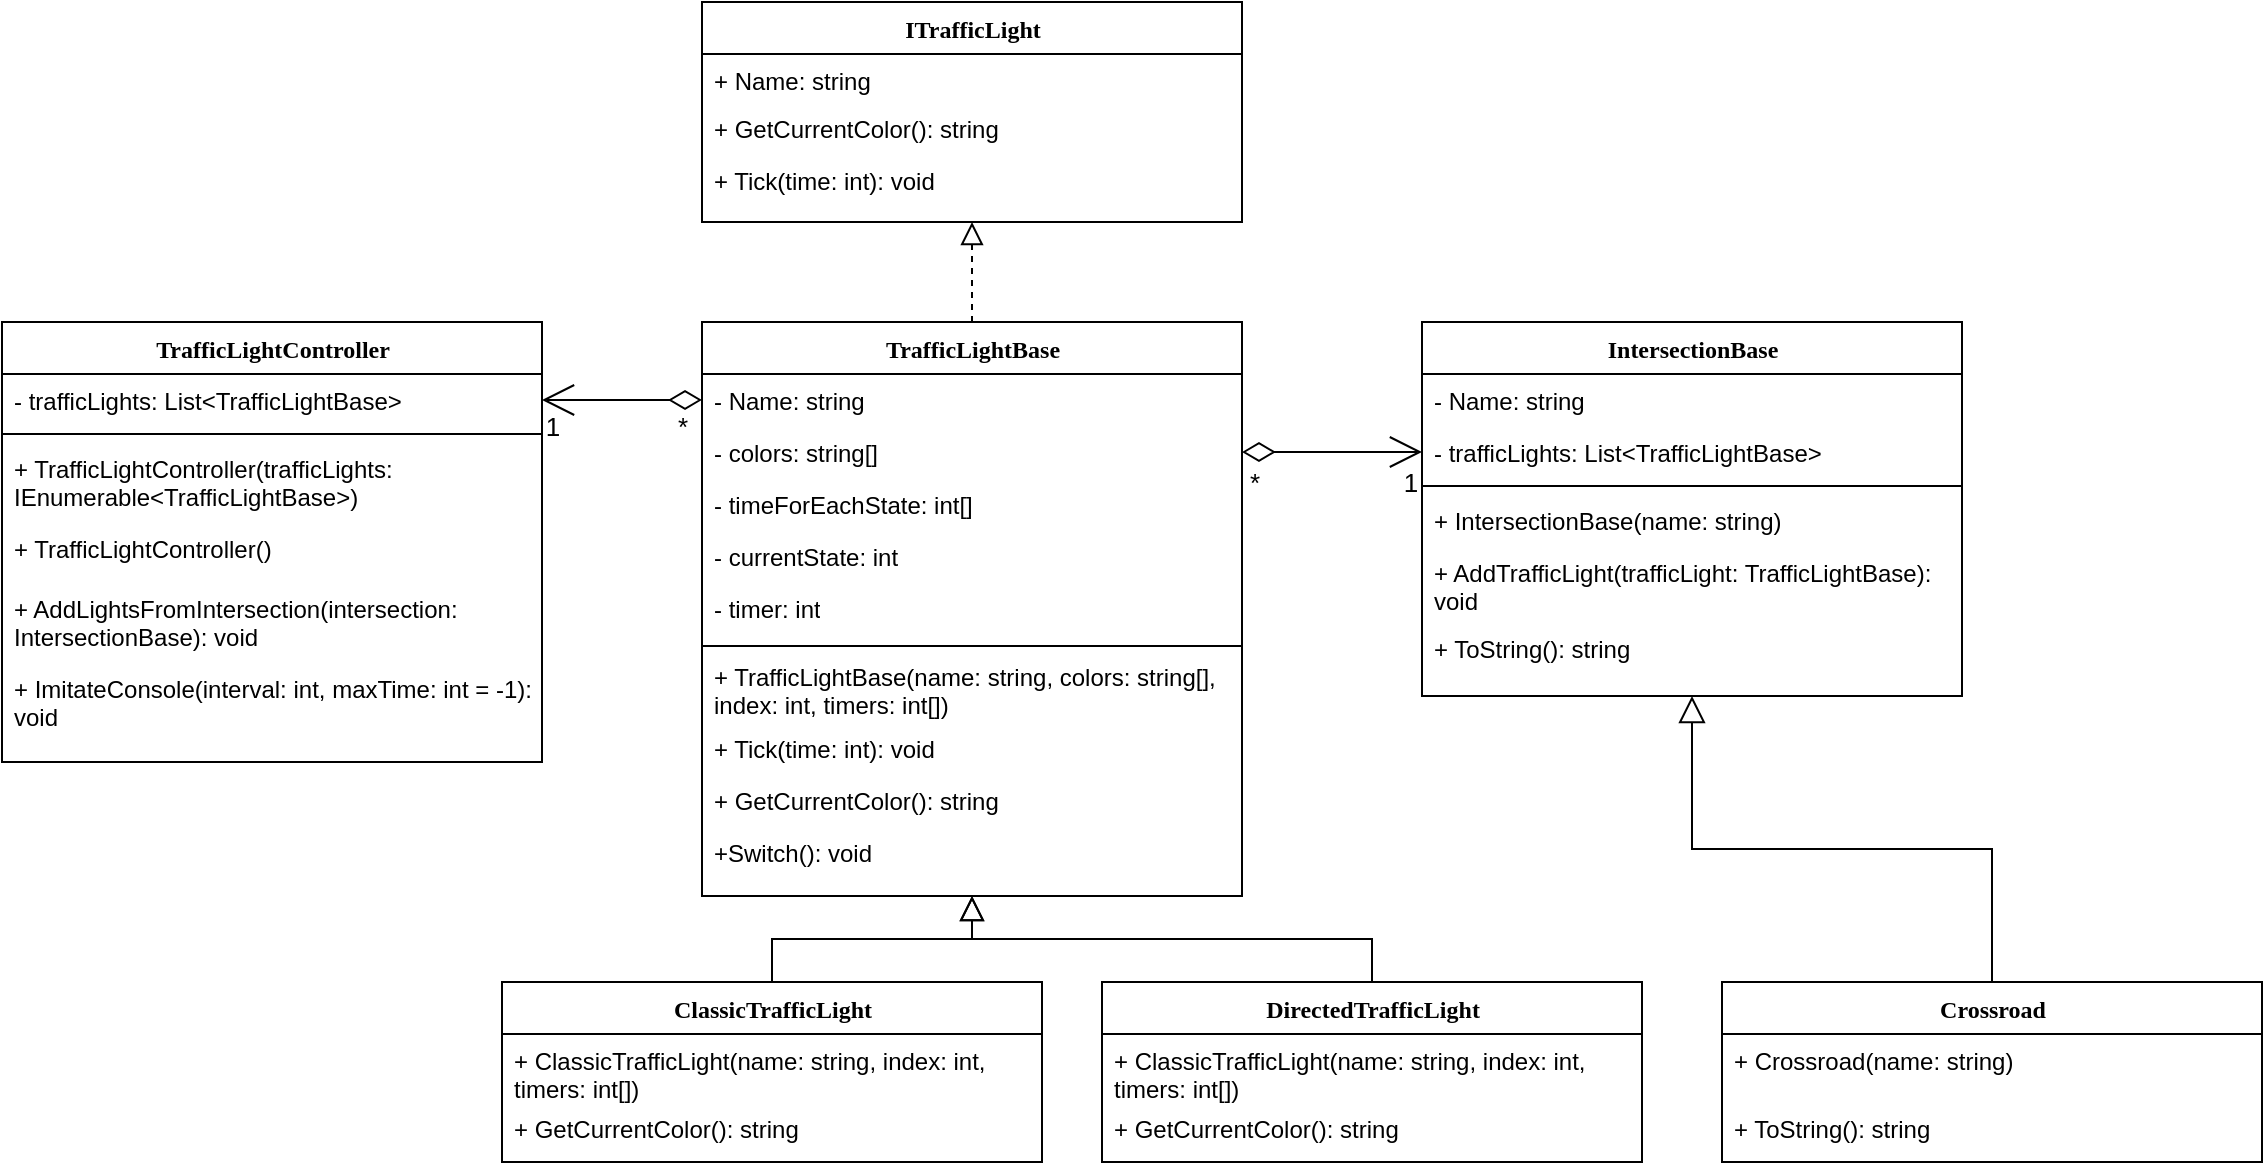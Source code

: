 <mxfile version="21.1.4" type="device">
  <diagram name="Page-1" id="9f46799a-70d6-7492-0946-bef42562c5a5">
    <mxGraphModel dx="2322" dy="1311" grid="1" gridSize="10" guides="1" tooltips="1" connect="1" arrows="1" fold="1" page="1" pageScale="1" pageWidth="1100" pageHeight="850" background="none" math="0" shadow="0">
      <root>
        <mxCell id="0" />
        <mxCell id="1" parent="0" />
        <mxCell id="78961159f06e98e8-17" value="IntersectionBase&lt;br&gt;" style="swimlane;html=1;fontStyle=1;align=center;verticalAlign=top;childLayout=stackLayout;horizontal=1;startSize=26;horizontalStack=0;resizeParent=1;resizeLast=0;collapsible=1;marginBottom=0;swimlaneFillColor=#ffffff;rounded=0;shadow=0;comic=0;labelBackgroundColor=none;strokeWidth=1;fillColor=none;fontFamily=Verdana;fontSize=12" parent="1" vertex="1">
          <mxGeometry x="490" y="190" width="270" height="187" as="geometry" />
        </mxCell>
        <mxCell id="78961159f06e98e8-21" value="- Name: string" style="text;html=1;strokeColor=none;fillColor=none;align=left;verticalAlign=top;spacingLeft=4;spacingRight=4;whiteSpace=wrap;overflow=hidden;rotatable=0;points=[[0,0.5],[1,0.5]];portConstraint=eastwest;" parent="78961159f06e98e8-17" vertex="1">
          <mxGeometry y="26" width="270" height="26" as="geometry" />
        </mxCell>
        <mxCell id="78961159f06e98e8-23" value="- trafficLights: List&amp;lt;TrafficLightBase&amp;gt;&lt;br&gt;" style="text;html=1;strokeColor=none;fillColor=none;align=left;verticalAlign=top;spacingLeft=4;spacingRight=4;whiteSpace=wrap;overflow=hidden;rotatable=0;points=[[0,0.5],[1,0.5]];portConstraint=eastwest;" parent="78961159f06e98e8-17" vertex="1">
          <mxGeometry y="52" width="270" height="26" as="geometry" />
        </mxCell>
        <mxCell id="78961159f06e98e8-19" value="" style="line;html=1;strokeWidth=1;fillColor=none;align=left;verticalAlign=middle;spacingTop=-1;spacingLeft=3;spacingRight=3;rotatable=0;labelPosition=right;points=[];portConstraint=eastwest;" parent="78961159f06e98e8-17" vertex="1">
          <mxGeometry y="78" width="270" height="8" as="geometry" />
        </mxCell>
        <mxCell id="78961159f06e98e8-20" value="+ IntersectionBase(name: string)" style="text;html=1;strokeColor=none;fillColor=none;align=left;verticalAlign=top;spacingLeft=4;spacingRight=4;whiteSpace=wrap;overflow=hidden;rotatable=0;points=[[0,0.5],[1,0.5]];portConstraint=eastwest;" parent="78961159f06e98e8-17" vertex="1">
          <mxGeometry y="86" width="270" height="26" as="geometry" />
        </mxCell>
        <mxCell id="78961159f06e98e8-27" value="+ AddTrafficLight(trafficLight: TrafficLightBase): void" style="text;html=1;strokeColor=none;fillColor=none;align=left;verticalAlign=top;spacingLeft=4;spacingRight=4;whiteSpace=wrap;overflow=hidden;rotatable=0;points=[[0,0.5],[1,0.5]];portConstraint=eastwest;" parent="78961159f06e98e8-17" vertex="1">
          <mxGeometry y="112" width="270" height="38" as="geometry" />
        </mxCell>
        <mxCell id="2yfE7pTy_ydeO9w2PXSl-3" value="+ ToString(): string" style="text;html=1;strokeColor=none;fillColor=none;align=left;verticalAlign=top;spacingLeft=4;spacingRight=4;whiteSpace=wrap;overflow=hidden;rotatable=0;points=[[0,0.5],[1,0.5]];portConstraint=eastwest;" vertex="1" parent="78961159f06e98e8-17">
          <mxGeometry y="150" width="270" height="26" as="geometry" />
        </mxCell>
        <mxCell id="2yfE7pTy_ydeO9w2PXSl-52" style="edgeStyle=orthogonalEdgeStyle;rounded=0;orthogonalLoop=1;jettySize=auto;html=1;exitX=0.5;exitY=0;exitDx=0;exitDy=0;entryX=0.5;entryY=1;entryDx=0;entryDy=0;endArrow=block;endFill=0;dashed=1;endSize=9;" edge="1" parent="1" source="2yfE7pTy_ydeO9w2PXSl-4" target="2yfE7pTy_ydeO9w2PXSl-46">
          <mxGeometry relative="1" as="geometry" />
        </mxCell>
        <mxCell id="2yfE7pTy_ydeO9w2PXSl-4" value="TrafficLightBase          " style="swimlane;html=1;fontStyle=1;align=center;verticalAlign=top;childLayout=stackLayout;horizontal=1;startSize=26;horizontalStack=0;resizeParent=1;resizeLast=0;collapsible=1;marginBottom=0;swimlaneFillColor=#ffffff;rounded=0;shadow=0;comic=0;labelBackgroundColor=none;strokeWidth=1;fillColor=none;fontFamily=Verdana;fontSize=12" vertex="1" parent="1">
          <mxGeometry x="130" y="190" width="270" height="287" as="geometry" />
        </mxCell>
        <mxCell id="2yfE7pTy_ydeO9w2PXSl-5" value="- Name: string" style="text;html=1;strokeColor=none;fillColor=none;align=left;verticalAlign=top;spacingLeft=4;spacingRight=4;whiteSpace=wrap;overflow=hidden;rotatable=0;points=[[0,0.5],[1,0.5]];portConstraint=eastwest;" vertex="1" parent="2yfE7pTy_ydeO9w2PXSl-4">
          <mxGeometry y="26" width="270" height="26" as="geometry" />
        </mxCell>
        <mxCell id="2yfE7pTy_ydeO9w2PXSl-6" value="- colors: string[]" style="text;html=1;strokeColor=none;fillColor=none;align=left;verticalAlign=top;spacingLeft=4;spacingRight=4;whiteSpace=wrap;overflow=hidden;rotatable=0;points=[[0,0.5],[1,0.5]];portConstraint=eastwest;" vertex="1" parent="2yfE7pTy_ydeO9w2PXSl-4">
          <mxGeometry y="52" width="270" height="26" as="geometry" />
        </mxCell>
        <mxCell id="2yfE7pTy_ydeO9w2PXSl-15" value="- timeForEachState: int[]&lt;br&gt;" style="text;html=1;strokeColor=none;fillColor=none;align=left;verticalAlign=top;spacingLeft=4;spacingRight=4;whiteSpace=wrap;overflow=hidden;rotatable=0;points=[[0,0.5],[1,0.5]];portConstraint=eastwest;" vertex="1" parent="2yfE7pTy_ydeO9w2PXSl-4">
          <mxGeometry y="78" width="270" height="26" as="geometry" />
        </mxCell>
        <mxCell id="2yfE7pTy_ydeO9w2PXSl-8" value="- currentState: int" style="text;html=1;strokeColor=none;fillColor=none;align=left;verticalAlign=top;spacingLeft=4;spacingRight=4;whiteSpace=wrap;overflow=hidden;rotatable=0;points=[[0,0.5],[1,0.5]];portConstraint=eastwest;" vertex="1" parent="2yfE7pTy_ydeO9w2PXSl-4">
          <mxGeometry y="104" width="270" height="26" as="geometry" />
        </mxCell>
        <mxCell id="2yfE7pTy_ydeO9w2PXSl-9" value="- timer: int" style="text;html=1;strokeColor=none;fillColor=none;align=left;verticalAlign=top;spacingLeft=4;spacingRight=4;whiteSpace=wrap;overflow=hidden;rotatable=0;points=[[0,0.5],[1,0.5]];portConstraint=eastwest;" vertex="1" parent="2yfE7pTy_ydeO9w2PXSl-4">
          <mxGeometry y="130" width="270" height="30" as="geometry" />
        </mxCell>
        <mxCell id="2yfE7pTy_ydeO9w2PXSl-21" value="" style="line;html=1;strokeWidth=1;fillColor=none;align=left;verticalAlign=middle;spacingTop=-1;spacingLeft=3;spacingRight=3;rotatable=0;labelPosition=right;points=[];portConstraint=eastwest;" vertex="1" parent="2yfE7pTy_ydeO9w2PXSl-4">
          <mxGeometry y="160" width="270" height="4" as="geometry" />
        </mxCell>
        <mxCell id="2yfE7pTy_ydeO9w2PXSl-22" value="+ TrafficLightBase(name: string, colors: string[], index: int, timers: int[])" style="text;html=1;strokeColor=none;fillColor=none;align=left;verticalAlign=top;spacingLeft=4;spacingRight=4;whiteSpace=wrap;overflow=hidden;rotatable=0;points=[[0,0.5],[1,0.5]];portConstraint=eastwest;" vertex="1" parent="2yfE7pTy_ydeO9w2PXSl-4">
          <mxGeometry y="164" width="270" height="36" as="geometry" />
        </mxCell>
        <mxCell id="2yfE7pTy_ydeO9w2PXSl-23" value="+ Tick(time: int): void" style="text;html=1;strokeColor=none;fillColor=none;align=left;verticalAlign=top;spacingLeft=4;spacingRight=4;whiteSpace=wrap;overflow=hidden;rotatable=0;points=[[0,0.5],[1,0.5]];portConstraint=eastwest;" vertex="1" parent="2yfE7pTy_ydeO9w2PXSl-4">
          <mxGeometry y="200" width="270" height="26" as="geometry" />
        </mxCell>
        <mxCell id="2yfE7pTy_ydeO9w2PXSl-24" value="+ GetCurrentColor(): string" style="text;html=1;strokeColor=none;fillColor=none;align=left;verticalAlign=top;spacingLeft=4;spacingRight=4;whiteSpace=wrap;overflow=hidden;rotatable=0;points=[[0,0.5],[1,0.5]];portConstraint=eastwest;" vertex="1" parent="2yfE7pTy_ydeO9w2PXSl-4">
          <mxGeometry y="226" width="270" height="26" as="geometry" />
        </mxCell>
        <mxCell id="2yfE7pTy_ydeO9w2PXSl-25" value="+Switch(): void" style="text;html=1;strokeColor=none;fillColor=none;align=left;verticalAlign=top;spacingLeft=4;spacingRight=4;whiteSpace=wrap;overflow=hidden;rotatable=0;points=[[0,0.5],[1,0.5]];portConstraint=eastwest;" vertex="1" parent="2yfE7pTy_ydeO9w2PXSl-4">
          <mxGeometry y="252" width="270" height="26" as="geometry" />
        </mxCell>
        <mxCell id="2yfE7pTy_ydeO9w2PXSl-53" style="edgeStyle=orthogonalEdgeStyle;rounded=0;orthogonalLoop=1;jettySize=auto;html=1;exitX=0.5;exitY=0;exitDx=0;exitDy=0;entryX=0.5;entryY=1;entryDx=0;entryDy=0;endArrow=block;endFill=0;endSize=10;" edge="1" parent="1" source="2yfE7pTy_ydeO9w2PXSl-26" target="2yfE7pTy_ydeO9w2PXSl-4">
          <mxGeometry relative="1" as="geometry" />
        </mxCell>
        <mxCell id="2yfE7pTy_ydeO9w2PXSl-26" value="ClassicTrafficLight  " style="swimlane;html=1;fontStyle=1;align=center;verticalAlign=top;childLayout=stackLayout;horizontal=1;startSize=26;horizontalStack=0;resizeParent=1;resizeLast=0;collapsible=1;marginBottom=0;swimlaneFillColor=#ffffff;rounded=0;shadow=0;comic=0;labelBackgroundColor=none;strokeWidth=1;fillColor=none;fontFamily=Verdana;fontSize=12" vertex="1" parent="1">
          <mxGeometry x="30" y="520" width="270" height="90" as="geometry" />
        </mxCell>
        <mxCell id="2yfE7pTy_ydeO9w2PXSl-27" value="+ ClassicTrafficLight(name: string, index: int, timers: int[])" style="text;html=1;strokeColor=none;fillColor=none;align=left;verticalAlign=top;spacingLeft=4;spacingRight=4;whiteSpace=wrap;overflow=hidden;rotatable=0;points=[[0,0.5],[1,0.5]];portConstraint=eastwest;" vertex="1" parent="2yfE7pTy_ydeO9w2PXSl-26">
          <mxGeometry y="26" width="270" height="34" as="geometry" />
        </mxCell>
        <mxCell id="2yfE7pTy_ydeO9w2PXSl-28" value="+ GetCurrentColor(): string" style="text;html=1;strokeColor=none;fillColor=none;align=left;verticalAlign=top;spacingLeft=4;spacingRight=4;whiteSpace=wrap;overflow=hidden;rotatable=0;points=[[0,0.5],[1,0.5]];portConstraint=eastwest;" vertex="1" parent="2yfE7pTy_ydeO9w2PXSl-26">
          <mxGeometry y="60" width="270" height="26" as="geometry" />
        </mxCell>
        <mxCell id="2yfE7pTy_ydeO9w2PXSl-54" style="edgeStyle=orthogonalEdgeStyle;rounded=0;orthogonalLoop=1;jettySize=auto;html=1;exitX=0.5;exitY=0;exitDx=0;exitDy=0;entryX=0.5;entryY=1;entryDx=0;entryDy=0;endArrow=block;endFill=0;startSize=6;endSize=10;" edge="1" parent="1" source="2yfE7pTy_ydeO9w2PXSl-35" target="2yfE7pTy_ydeO9w2PXSl-4">
          <mxGeometry relative="1" as="geometry" />
        </mxCell>
        <mxCell id="2yfE7pTy_ydeO9w2PXSl-35" value="DirectedTrafficLight     " style="swimlane;html=1;fontStyle=1;align=center;verticalAlign=top;childLayout=stackLayout;horizontal=1;startSize=26;horizontalStack=0;resizeParent=1;resizeLast=0;collapsible=1;marginBottom=0;swimlaneFillColor=#ffffff;rounded=0;shadow=0;comic=0;labelBackgroundColor=none;strokeWidth=1;fillColor=none;fontFamily=Verdana;fontSize=12" vertex="1" parent="1">
          <mxGeometry x="330" y="520" width="270" height="90" as="geometry" />
        </mxCell>
        <mxCell id="2yfE7pTy_ydeO9w2PXSl-36" value="+ ClassicTrafficLight(name: string, index: int, timers: int[])" style="text;html=1;strokeColor=none;fillColor=none;align=left;verticalAlign=top;spacingLeft=4;spacingRight=4;whiteSpace=wrap;overflow=hidden;rotatable=0;points=[[0,0.5],[1,0.5]];portConstraint=eastwest;" vertex="1" parent="2yfE7pTy_ydeO9w2PXSl-35">
          <mxGeometry y="26" width="270" height="34" as="geometry" />
        </mxCell>
        <mxCell id="2yfE7pTy_ydeO9w2PXSl-37" value="+ GetCurrentColor(): string" style="text;html=1;strokeColor=none;fillColor=none;align=left;verticalAlign=top;spacingLeft=4;spacingRight=4;whiteSpace=wrap;overflow=hidden;rotatable=0;points=[[0,0.5],[1,0.5]];portConstraint=eastwest;" vertex="1" parent="2yfE7pTy_ydeO9w2PXSl-35">
          <mxGeometry y="60" width="270" height="26" as="geometry" />
        </mxCell>
        <mxCell id="2yfE7pTy_ydeO9w2PXSl-38" value="TrafficLightController " style="swimlane;html=1;fontStyle=1;align=center;verticalAlign=top;childLayout=stackLayout;horizontal=1;startSize=26;horizontalStack=0;resizeParent=1;resizeLast=0;collapsible=1;marginBottom=0;swimlaneFillColor=#ffffff;rounded=0;shadow=0;comic=0;labelBackgroundColor=none;strokeWidth=1;fillColor=none;fontFamily=Verdana;fontSize=12" vertex="1" parent="1">
          <mxGeometry x="-220" y="190" width="270" height="220" as="geometry" />
        </mxCell>
        <mxCell id="2yfE7pTy_ydeO9w2PXSl-40" value="- trafficLights: List&amp;lt;TrafficLightBase&amp;gt;&lt;br&gt;" style="text;html=1;strokeColor=none;fillColor=none;align=left;verticalAlign=top;spacingLeft=4;spacingRight=4;whiteSpace=wrap;overflow=hidden;rotatable=0;points=[[0,0.5],[1,0.5]];portConstraint=eastwest;" vertex="1" parent="2yfE7pTy_ydeO9w2PXSl-38">
          <mxGeometry y="26" width="270" height="26" as="geometry" />
        </mxCell>
        <mxCell id="2yfE7pTy_ydeO9w2PXSl-41" value="" style="line;html=1;strokeWidth=1;fillColor=none;align=left;verticalAlign=middle;spacingTop=-1;spacingLeft=3;spacingRight=3;rotatable=0;labelPosition=right;points=[];portConstraint=eastwest;" vertex="1" parent="2yfE7pTy_ydeO9w2PXSl-38">
          <mxGeometry y="52" width="270" height="8" as="geometry" />
        </mxCell>
        <mxCell id="2yfE7pTy_ydeO9w2PXSl-42" value="+ TrafficLightController(trafficLights: IEnumerable&amp;lt;TrafficLightBase&amp;gt;)" style="text;html=1;strokeColor=none;fillColor=none;align=left;verticalAlign=top;spacingLeft=4;spacingRight=4;whiteSpace=wrap;overflow=hidden;rotatable=0;points=[[0,0.5],[1,0.5]];portConstraint=eastwest;" vertex="1" parent="2yfE7pTy_ydeO9w2PXSl-38">
          <mxGeometry y="60" width="270" height="40" as="geometry" />
        </mxCell>
        <mxCell id="2yfE7pTy_ydeO9w2PXSl-43" value="+ TrafficLightController()" style="text;html=1;strokeColor=none;fillColor=none;align=left;verticalAlign=top;spacingLeft=4;spacingRight=4;whiteSpace=wrap;overflow=hidden;rotatable=0;points=[[0,0.5],[1,0.5]];portConstraint=eastwest;" vertex="1" parent="2yfE7pTy_ydeO9w2PXSl-38">
          <mxGeometry y="100" width="270" height="30" as="geometry" />
        </mxCell>
        <mxCell id="2yfE7pTy_ydeO9w2PXSl-44" value="+ AddLightsFromIntersection(intersection: IntersectionBase): void" style="text;html=1;strokeColor=none;fillColor=none;align=left;verticalAlign=top;spacingLeft=4;spacingRight=4;whiteSpace=wrap;overflow=hidden;rotatable=0;points=[[0,0.5],[1,0.5]];portConstraint=eastwest;" vertex="1" parent="2yfE7pTy_ydeO9w2PXSl-38">
          <mxGeometry y="130" width="270" height="40" as="geometry" />
        </mxCell>
        <mxCell id="2yfE7pTy_ydeO9w2PXSl-45" value="+ ImitateConsole(interval: int, maxTime: int = -1): void" style="text;html=1;strokeColor=none;fillColor=none;align=left;verticalAlign=top;spacingLeft=4;spacingRight=4;whiteSpace=wrap;overflow=hidden;rotatable=0;points=[[0,0.5],[1,0.5]];portConstraint=eastwest;" vertex="1" parent="2yfE7pTy_ydeO9w2PXSl-38">
          <mxGeometry y="170" width="270" height="30" as="geometry" />
        </mxCell>
        <mxCell id="2yfE7pTy_ydeO9w2PXSl-46" value="ITrafficLight " style="swimlane;html=1;fontStyle=1;align=center;verticalAlign=top;childLayout=stackLayout;horizontal=1;startSize=26;horizontalStack=0;resizeParent=1;resizeLast=0;collapsible=1;marginBottom=0;swimlaneFillColor=#ffffff;rounded=0;shadow=0;comic=0;labelBackgroundColor=none;strokeWidth=1;fillColor=none;fontFamily=Verdana;fontSize=12" vertex="1" parent="1">
          <mxGeometry x="130" y="30" width="270" height="110" as="geometry" />
        </mxCell>
        <mxCell id="2yfE7pTy_ydeO9w2PXSl-47" value="+ Name: string" style="text;html=1;strokeColor=none;fillColor=none;align=left;verticalAlign=top;spacingLeft=4;spacingRight=4;whiteSpace=wrap;overflow=hidden;rotatable=0;points=[[0,0.5],[1,0.5]];portConstraint=eastwest;" vertex="1" parent="2yfE7pTy_ydeO9w2PXSl-46">
          <mxGeometry y="26" width="270" height="24" as="geometry" />
        </mxCell>
        <mxCell id="2yfE7pTy_ydeO9w2PXSl-48" value="+ GetCurrentColor(): string" style="text;html=1;strokeColor=none;fillColor=none;align=left;verticalAlign=top;spacingLeft=4;spacingRight=4;whiteSpace=wrap;overflow=hidden;rotatable=0;points=[[0,0.5],[1,0.5]];portConstraint=eastwest;" vertex="1" parent="2yfE7pTy_ydeO9w2PXSl-46">
          <mxGeometry y="50" width="270" height="26" as="geometry" />
        </mxCell>
        <mxCell id="2yfE7pTy_ydeO9w2PXSl-49" value="+ Tick(time: int): void" style="text;html=1;strokeColor=none;fillColor=none;align=left;verticalAlign=top;spacingLeft=4;spacingRight=4;whiteSpace=wrap;overflow=hidden;rotatable=0;points=[[0,0.5],[1,0.5]];portConstraint=eastwest;" vertex="1" parent="2yfE7pTy_ydeO9w2PXSl-46">
          <mxGeometry y="76" width="270" height="26" as="geometry" />
        </mxCell>
        <mxCell id="2yfE7pTy_ydeO9w2PXSl-55" style="edgeStyle=orthogonalEdgeStyle;rounded=0;orthogonalLoop=1;jettySize=auto;html=1;exitX=0;exitY=0.5;exitDx=0;exitDy=0;entryX=1;entryY=0.5;entryDx=0;entryDy=0;startArrow=open;startFill=0;endArrow=diamondThin;endFill=0;strokeWidth=1;endSize=14;startSize=14;" edge="1" parent="1" source="78961159f06e98e8-23" target="2yfE7pTy_ydeO9w2PXSl-6">
          <mxGeometry relative="1" as="geometry" />
        </mxCell>
        <mxCell id="2yfE7pTy_ydeO9w2PXSl-56" value="*" style="edgeLabel;html=1;align=center;verticalAlign=middle;resizable=0;points=[];fontSize=13;" vertex="1" connectable="0" parent="2yfE7pTy_ydeO9w2PXSl-55">
          <mxGeometry x="0.876" relative="1" as="geometry">
            <mxPoint y="15" as="offset" />
          </mxGeometry>
        </mxCell>
        <mxCell id="2yfE7pTy_ydeO9w2PXSl-57" value="1" style="edgeLabel;html=1;align=center;verticalAlign=middle;resizable=0;points=[];fontSize=13;" vertex="1" connectable="0" parent="2yfE7pTy_ydeO9w2PXSl-55">
          <mxGeometry x="-0.894" y="1" relative="1" as="geometry">
            <mxPoint x="-1" y="14" as="offset" />
          </mxGeometry>
        </mxCell>
        <mxCell id="2yfE7pTy_ydeO9w2PXSl-61" style="edgeStyle=orthogonalEdgeStyle;rounded=0;orthogonalLoop=1;jettySize=auto;html=1;exitX=0.5;exitY=0;exitDx=0;exitDy=0;entryX=0.5;entryY=1;entryDx=0;entryDy=0;endArrow=block;endFill=0;endSize=11;" edge="1" parent="1" source="2yfE7pTy_ydeO9w2PXSl-58" target="78961159f06e98e8-17">
          <mxGeometry relative="1" as="geometry" />
        </mxCell>
        <mxCell id="2yfE7pTy_ydeO9w2PXSl-58" value="Crossroad " style="swimlane;html=1;fontStyle=1;align=center;verticalAlign=top;childLayout=stackLayout;horizontal=1;startSize=26;horizontalStack=0;resizeParent=1;resizeLast=0;collapsible=1;marginBottom=0;swimlaneFillColor=#ffffff;rounded=0;shadow=0;comic=0;labelBackgroundColor=none;strokeWidth=1;fillColor=none;fontFamily=Verdana;fontSize=12" vertex="1" parent="1">
          <mxGeometry x="640" y="520" width="270" height="90" as="geometry" />
        </mxCell>
        <mxCell id="2yfE7pTy_ydeO9w2PXSl-59" value="+ Crossroad(name: string)" style="text;html=1;strokeColor=none;fillColor=none;align=left;verticalAlign=top;spacingLeft=4;spacingRight=4;whiteSpace=wrap;overflow=hidden;rotatable=0;points=[[0,0.5],[1,0.5]];portConstraint=eastwest;" vertex="1" parent="2yfE7pTy_ydeO9w2PXSl-58">
          <mxGeometry y="26" width="270" height="34" as="geometry" />
        </mxCell>
        <mxCell id="2yfE7pTy_ydeO9w2PXSl-60" value="+ ToString(): string" style="text;html=1;strokeColor=none;fillColor=none;align=left;verticalAlign=top;spacingLeft=4;spacingRight=4;whiteSpace=wrap;overflow=hidden;rotatable=0;points=[[0,0.5],[1,0.5]];portConstraint=eastwest;" vertex="1" parent="2yfE7pTy_ydeO9w2PXSl-58">
          <mxGeometry y="60" width="270" height="26" as="geometry" />
        </mxCell>
        <mxCell id="2yfE7pTy_ydeO9w2PXSl-62" style="edgeStyle=orthogonalEdgeStyle;rounded=0;orthogonalLoop=1;jettySize=auto;html=1;exitX=1;exitY=0.5;exitDx=0;exitDy=0;entryX=0;entryY=0.5;entryDx=0;entryDy=0;endArrow=diamondThin;endFill=0;startArrow=open;startFill=0;endSize=14;startSize=14;" edge="1" parent="1" source="2yfE7pTy_ydeO9w2PXSl-40" target="2yfE7pTy_ydeO9w2PXSl-5">
          <mxGeometry relative="1" as="geometry" />
        </mxCell>
        <mxCell id="2yfE7pTy_ydeO9w2PXSl-63" value="*" style="edgeLabel;html=1;align=center;verticalAlign=middle;resizable=0;points=[];fontSize=13;" vertex="1" connectable="0" parent="2yfE7pTy_ydeO9w2PXSl-62">
          <mxGeometry x="0.735" y="-5" relative="1" as="geometry">
            <mxPoint y="8" as="offset" />
          </mxGeometry>
        </mxCell>
        <mxCell id="2yfE7pTy_ydeO9w2PXSl-64" value="1" style="edgeLabel;html=1;align=center;verticalAlign=middle;resizable=0;points=[];fontSize=13;" vertex="1" connectable="0" parent="1">
          <mxGeometry x="54.999" y="242" as="geometry" />
        </mxCell>
      </root>
    </mxGraphModel>
  </diagram>
</mxfile>
